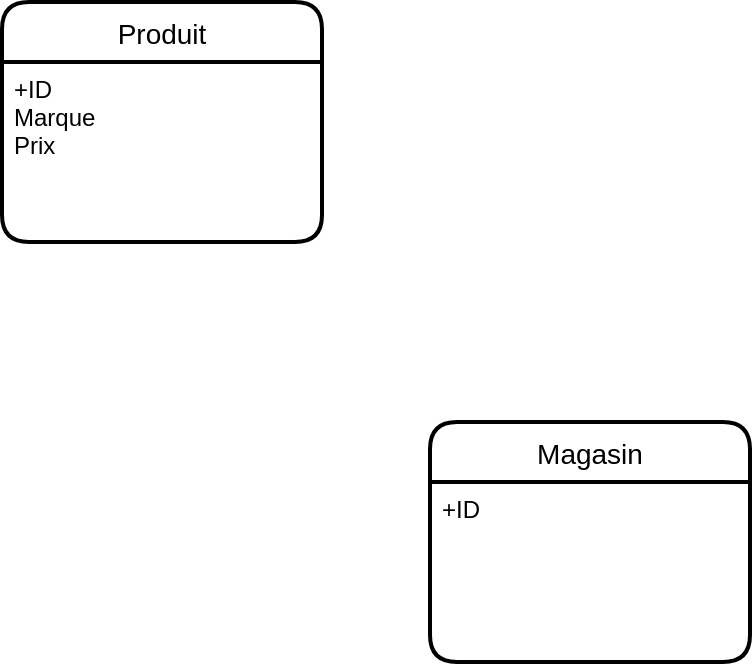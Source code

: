 <mxfile version="16.6.3" type="device"><diagram id="3wgKnJLZ_JmpVM-V8YHN" name="Page-1"><mxGraphModel dx="1038" dy="579" grid="1" gridSize="10" guides="1" tooltips="1" connect="1" arrows="1" fold="1" page="1" pageScale="1" pageWidth="827" pageHeight="1169" math="0" shadow="0"><root><mxCell id="0"/><mxCell id="1" parent="0"/><mxCell id="Uj-tGWTRZs80p8H2fNtf-1" value="Produit" style="swimlane;childLayout=stackLayout;horizontal=1;startSize=30;horizontalStack=0;rounded=1;fontSize=14;fontStyle=0;strokeWidth=2;resizeParent=0;resizeLast=1;shadow=0;dashed=0;align=center;" vertex="1" parent="1"><mxGeometry x="40" y="40" width="160" height="120" as="geometry"/></mxCell><mxCell id="Uj-tGWTRZs80p8H2fNtf-2" value="+ID&#10;Marque&#10;Prix" style="align=left;strokeColor=none;fillColor=none;spacingLeft=4;fontSize=12;verticalAlign=top;resizable=0;rotatable=0;part=1;" vertex="1" parent="Uj-tGWTRZs80p8H2fNtf-1"><mxGeometry y="30" width="160" height="90" as="geometry"/></mxCell><mxCell id="Uj-tGWTRZs80p8H2fNtf-7" value="Magasin" style="swimlane;childLayout=stackLayout;horizontal=1;startSize=30;horizontalStack=0;rounded=1;fontSize=14;fontStyle=0;strokeWidth=2;resizeParent=0;resizeLast=1;shadow=0;dashed=0;align=center;" vertex="1" parent="1"><mxGeometry x="254" y="250" width="160" height="120" as="geometry"/></mxCell><mxCell id="Uj-tGWTRZs80p8H2fNtf-8" value="+ID&#10;" style="align=left;strokeColor=none;fillColor=none;spacingLeft=4;fontSize=12;verticalAlign=top;resizable=0;rotatable=0;part=1;" vertex="1" parent="Uj-tGWTRZs80p8H2fNtf-7"><mxGeometry y="30" width="160" height="90" as="geometry"/></mxCell></root></mxGraphModel></diagram></mxfile>